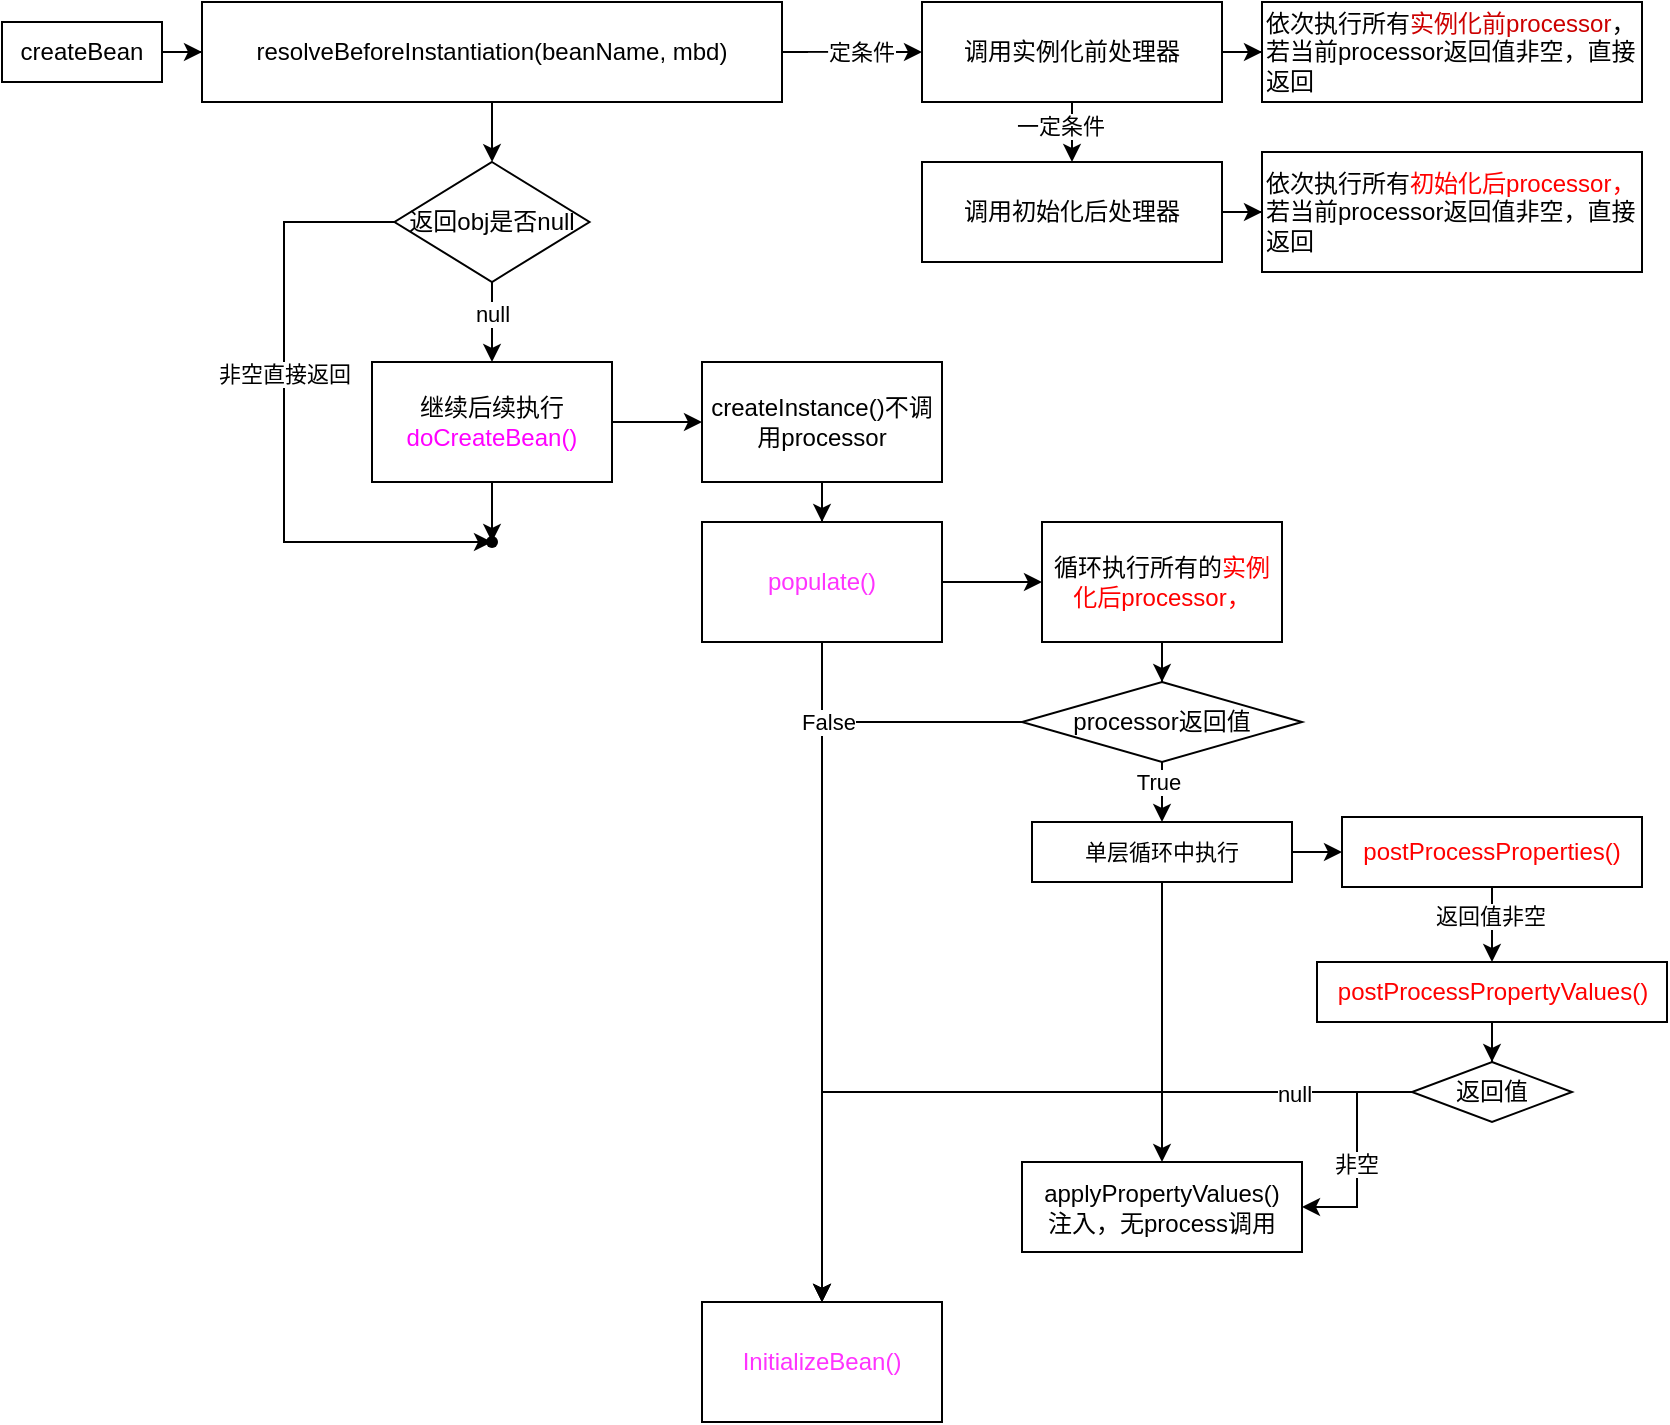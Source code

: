 <mxfile version="22.0.4" type="github">
  <diagram id="C5RBs43oDa-KdzZeNtuy" name="Page-1">
    <mxGraphModel dx="1042" dy="582" grid="1" gridSize="10" guides="1" tooltips="1" connect="1" arrows="1" fold="1" page="1" pageScale="1" pageWidth="827" pageHeight="1169" math="0" shadow="0">
      <root>
        <mxCell id="WIyWlLk6GJQsqaUBKTNV-0" />
        <mxCell id="WIyWlLk6GJQsqaUBKTNV-1" parent="WIyWlLk6GJQsqaUBKTNV-0" />
        <mxCell id="kpfPfC60SvLyRLPd567x-3" value="" style="edgeStyle=orthogonalEdgeStyle;rounded=0;orthogonalLoop=1;jettySize=auto;html=1;" edge="1" parent="WIyWlLk6GJQsqaUBKTNV-1" source="kpfPfC60SvLyRLPd567x-0" target="kpfPfC60SvLyRLPd567x-2">
          <mxGeometry relative="1" as="geometry" />
        </mxCell>
        <mxCell id="kpfPfC60SvLyRLPd567x-0" value="createBean" style="rounded=0;whiteSpace=wrap;html=1;" vertex="1" parent="WIyWlLk6GJQsqaUBKTNV-1">
          <mxGeometry x="30" y="110" width="80" height="30" as="geometry" />
        </mxCell>
        <mxCell id="kpfPfC60SvLyRLPd567x-5" value="" style="edgeStyle=orthogonalEdgeStyle;rounded=0;orthogonalLoop=1;jettySize=auto;html=1;" edge="1" parent="WIyWlLk6GJQsqaUBKTNV-1" source="kpfPfC60SvLyRLPd567x-2" target="kpfPfC60SvLyRLPd567x-4">
          <mxGeometry relative="1" as="geometry" />
        </mxCell>
        <mxCell id="kpfPfC60SvLyRLPd567x-7" value="一定条件" style="edgeLabel;html=1;align=center;verticalAlign=middle;resizable=0;points=[];" vertex="1" connectable="0" parent="kpfPfC60SvLyRLPd567x-5">
          <mxGeometry x="-0.044" relative="1" as="geometry">
            <mxPoint as="offset" />
          </mxGeometry>
        </mxCell>
        <mxCell id="kpfPfC60SvLyRLPd567x-14" value="" style="edgeStyle=orthogonalEdgeStyle;rounded=0;orthogonalLoop=1;jettySize=auto;html=1;" edge="1" parent="WIyWlLk6GJQsqaUBKTNV-1" source="kpfPfC60SvLyRLPd567x-2" target="kpfPfC60SvLyRLPd567x-13">
          <mxGeometry relative="1" as="geometry" />
        </mxCell>
        <mxCell id="kpfPfC60SvLyRLPd567x-2" value="resolveBeforeInstantiation(beanName, mbd)" style="whiteSpace=wrap;html=1;rounded=0;" vertex="1" parent="WIyWlLk6GJQsqaUBKTNV-1">
          <mxGeometry x="130" y="100" width="290" height="50" as="geometry" />
        </mxCell>
        <mxCell id="kpfPfC60SvLyRLPd567x-9" value="" style="edgeStyle=orthogonalEdgeStyle;rounded=0;orthogonalLoop=1;jettySize=auto;html=1;" edge="1" parent="WIyWlLk6GJQsqaUBKTNV-1" source="kpfPfC60SvLyRLPd567x-4" target="kpfPfC60SvLyRLPd567x-8">
          <mxGeometry relative="1" as="geometry" />
        </mxCell>
        <mxCell id="kpfPfC60SvLyRLPd567x-10" value="一定条件" style="edgeLabel;html=1;align=center;verticalAlign=middle;resizable=0;points=[];" vertex="1" connectable="0" parent="kpfPfC60SvLyRLPd567x-9">
          <mxGeometry x="-0.168" y="3" relative="1" as="geometry">
            <mxPoint x="-3" y="-7" as="offset" />
          </mxGeometry>
        </mxCell>
        <mxCell id="kpfPfC60SvLyRLPd567x-26" value="" style="edgeStyle=orthogonalEdgeStyle;rounded=0;orthogonalLoop=1;jettySize=auto;html=1;" edge="1" parent="WIyWlLk6GJQsqaUBKTNV-1" source="kpfPfC60SvLyRLPd567x-4" target="kpfPfC60SvLyRLPd567x-25">
          <mxGeometry relative="1" as="geometry" />
        </mxCell>
        <mxCell id="kpfPfC60SvLyRLPd567x-4" value="调用实例化前处理器" style="whiteSpace=wrap;html=1;rounded=0;" vertex="1" parent="WIyWlLk6GJQsqaUBKTNV-1">
          <mxGeometry x="490" y="100" width="150" height="50" as="geometry" />
        </mxCell>
        <mxCell id="kpfPfC60SvLyRLPd567x-28" value="" style="edgeStyle=orthogonalEdgeStyle;rounded=0;orthogonalLoop=1;jettySize=auto;html=1;" edge="1" parent="WIyWlLk6GJQsqaUBKTNV-1" source="kpfPfC60SvLyRLPd567x-8" target="kpfPfC60SvLyRLPd567x-27">
          <mxGeometry relative="1" as="geometry" />
        </mxCell>
        <mxCell id="kpfPfC60SvLyRLPd567x-8" value="调用初始化后处理器" style="whiteSpace=wrap;html=1;rounded=0;" vertex="1" parent="WIyWlLk6GJQsqaUBKTNV-1">
          <mxGeometry x="490" y="180" width="150" height="50" as="geometry" />
        </mxCell>
        <mxCell id="kpfPfC60SvLyRLPd567x-16" value="" style="edgeStyle=orthogonalEdgeStyle;rounded=0;orthogonalLoop=1;jettySize=auto;html=1;exitX=0.5;exitY=1;exitDx=0;exitDy=0;" edge="1" parent="WIyWlLk6GJQsqaUBKTNV-1" source="kpfPfC60SvLyRLPd567x-13" target="kpfPfC60SvLyRLPd567x-15">
          <mxGeometry relative="1" as="geometry" />
        </mxCell>
        <mxCell id="kpfPfC60SvLyRLPd567x-30" value="null" style="edgeLabel;html=1;align=center;verticalAlign=middle;resizable=0;points=[];" vertex="1" connectable="0" parent="kpfPfC60SvLyRLPd567x-16">
          <mxGeometry x="-0.217" y="5" relative="1" as="geometry">
            <mxPoint x="-5" as="offset" />
          </mxGeometry>
        </mxCell>
        <mxCell id="kpfPfC60SvLyRLPd567x-23" style="edgeStyle=orthogonalEdgeStyle;rounded=0;orthogonalLoop=1;jettySize=auto;html=1;entryX=0.21;entryY=0.338;entryDx=0;entryDy=0;entryPerimeter=0;" edge="1" parent="WIyWlLk6GJQsqaUBKTNV-1" source="kpfPfC60SvLyRLPd567x-13" target="kpfPfC60SvLyRLPd567x-21">
          <mxGeometry relative="1" as="geometry">
            <mxPoint x="170" y="410" as="targetPoint" />
            <Array as="points">
              <mxPoint x="171" y="210" />
              <mxPoint x="171" y="370" />
            </Array>
          </mxGeometry>
        </mxCell>
        <mxCell id="kpfPfC60SvLyRLPd567x-24" value="非空直接返回" style="edgeLabel;html=1;align=center;verticalAlign=middle;resizable=0;points=[];" vertex="1" connectable="0" parent="kpfPfC60SvLyRLPd567x-23">
          <mxGeometry x="-0.182" relative="1" as="geometry">
            <mxPoint as="offset" />
          </mxGeometry>
        </mxCell>
        <mxCell id="kpfPfC60SvLyRLPd567x-13" value="返回obj是否null" style="rhombus;whiteSpace=wrap;html=1;rounded=0;" vertex="1" parent="WIyWlLk6GJQsqaUBKTNV-1">
          <mxGeometry x="226.25" y="180" width="97.5" height="60" as="geometry" />
        </mxCell>
        <mxCell id="kpfPfC60SvLyRLPd567x-22" value="" style="edgeStyle=orthogonalEdgeStyle;rounded=0;orthogonalLoop=1;jettySize=auto;html=1;" edge="1" parent="WIyWlLk6GJQsqaUBKTNV-1" source="kpfPfC60SvLyRLPd567x-15" target="kpfPfC60SvLyRLPd567x-21">
          <mxGeometry relative="1" as="geometry" />
        </mxCell>
        <mxCell id="kpfPfC60SvLyRLPd567x-32" value="" style="edgeStyle=orthogonalEdgeStyle;rounded=0;orthogonalLoop=1;jettySize=auto;html=1;" edge="1" parent="WIyWlLk6GJQsqaUBKTNV-1" source="kpfPfC60SvLyRLPd567x-15" target="kpfPfC60SvLyRLPd567x-31">
          <mxGeometry relative="1" as="geometry" />
        </mxCell>
        <mxCell id="kpfPfC60SvLyRLPd567x-15" value="继续后续执行&lt;font color=&quot;#ff00ff&quot;&gt;doCreateBean()&lt;/font&gt;" style="whiteSpace=wrap;html=1;rounded=0;" vertex="1" parent="WIyWlLk6GJQsqaUBKTNV-1">
          <mxGeometry x="215" y="280" width="120" height="60" as="geometry" />
        </mxCell>
        <mxCell id="kpfPfC60SvLyRLPd567x-21" value="" style="shape=waypoint;sketch=0;size=6;pointerEvents=1;points=[];fillColor=default;resizable=0;rotatable=0;perimeter=centerPerimeter;snapToPoint=1;rounded=0;" vertex="1" parent="WIyWlLk6GJQsqaUBKTNV-1">
          <mxGeometry x="265" y="360" width="20" height="20" as="geometry" />
        </mxCell>
        <mxCell id="kpfPfC60SvLyRLPd567x-25" value="依次执行所有&lt;font color=&quot;#cc0000&quot;&gt;实例化前processor&lt;/font&gt;，&lt;br&gt;若当前processor返回值非空，直接返回" style="whiteSpace=wrap;html=1;rounded=0;align=left;" vertex="1" parent="WIyWlLk6GJQsqaUBKTNV-1">
          <mxGeometry x="660" y="100" width="190" height="50" as="geometry" />
        </mxCell>
        <mxCell id="kpfPfC60SvLyRLPd567x-27" value="依次执行所有&lt;font color=&quot;#ff0000&quot;&gt;初始化后processor，&lt;/font&gt;&lt;br style=&quot;border-color: var(--border-color);&quot;&gt;若当前processor返回值非空，直接返回" style="whiteSpace=wrap;html=1;rounded=0;align=left;" vertex="1" parent="WIyWlLk6GJQsqaUBKTNV-1">
          <mxGeometry x="660" y="175" width="190" height="60" as="geometry" />
        </mxCell>
        <mxCell id="kpfPfC60SvLyRLPd567x-34" value="" style="edgeStyle=orthogonalEdgeStyle;rounded=0;orthogonalLoop=1;jettySize=auto;html=1;" edge="1" parent="WIyWlLk6GJQsqaUBKTNV-1" source="kpfPfC60SvLyRLPd567x-31" target="kpfPfC60SvLyRLPd567x-33">
          <mxGeometry relative="1" as="geometry" />
        </mxCell>
        <mxCell id="kpfPfC60SvLyRLPd567x-31" value="createInstance()不调用processor" style="whiteSpace=wrap;html=1;rounded=0;" vertex="1" parent="WIyWlLk6GJQsqaUBKTNV-1">
          <mxGeometry x="380" y="280" width="120" height="60" as="geometry" />
        </mxCell>
        <mxCell id="kpfPfC60SvLyRLPd567x-36" value="" style="edgeStyle=orthogonalEdgeStyle;rounded=0;orthogonalLoop=1;jettySize=auto;html=1;" edge="1" parent="WIyWlLk6GJQsqaUBKTNV-1" source="kpfPfC60SvLyRLPd567x-33" target="kpfPfC60SvLyRLPd567x-35">
          <mxGeometry relative="1" as="geometry" />
        </mxCell>
        <mxCell id="kpfPfC60SvLyRLPd567x-40" value="" style="edgeStyle=orthogonalEdgeStyle;rounded=0;orthogonalLoop=1;jettySize=auto;html=1;" edge="1" parent="WIyWlLk6GJQsqaUBKTNV-1" source="kpfPfC60SvLyRLPd567x-33" target="kpfPfC60SvLyRLPd567x-39">
          <mxGeometry relative="1" as="geometry" />
        </mxCell>
        <mxCell id="kpfPfC60SvLyRLPd567x-33" value="&lt;font color=&quot;#ff33ff&quot;&gt;populate()&lt;/font&gt;" style="whiteSpace=wrap;html=1;rounded=0;" vertex="1" parent="WIyWlLk6GJQsqaUBKTNV-1">
          <mxGeometry x="380" y="360" width="120" height="60" as="geometry" />
        </mxCell>
        <mxCell id="kpfPfC60SvLyRLPd567x-38" value="" style="edgeStyle=orthogonalEdgeStyle;rounded=0;orthogonalLoop=1;jettySize=auto;html=1;" edge="1" parent="WIyWlLk6GJQsqaUBKTNV-1" source="kpfPfC60SvLyRLPd567x-35" target="kpfPfC60SvLyRLPd567x-37">
          <mxGeometry relative="1" as="geometry" />
        </mxCell>
        <mxCell id="kpfPfC60SvLyRLPd567x-35" value="循环执行所有的&lt;font color=&quot;#ff0000&quot;&gt;实例化后processor，&lt;/font&gt;" style="whiteSpace=wrap;html=1;rounded=0;" vertex="1" parent="WIyWlLk6GJQsqaUBKTNV-1">
          <mxGeometry x="550" y="360" width="120" height="60" as="geometry" />
        </mxCell>
        <mxCell id="kpfPfC60SvLyRLPd567x-41" style="edgeStyle=orthogonalEdgeStyle;rounded=0;orthogonalLoop=1;jettySize=auto;html=1;entryX=0.5;entryY=0;entryDx=0;entryDy=0;" edge="1" parent="WIyWlLk6GJQsqaUBKTNV-1" source="kpfPfC60SvLyRLPd567x-37" target="kpfPfC60SvLyRLPd567x-39">
          <mxGeometry relative="1" as="geometry" />
        </mxCell>
        <mxCell id="kpfPfC60SvLyRLPd567x-42" value="False" style="edgeLabel;html=1;align=center;verticalAlign=middle;resizable=0;points=[];" vertex="1" connectable="0" parent="kpfPfC60SvLyRLPd567x-41">
          <mxGeometry x="-0.486" y="3" relative="1" as="geometry">
            <mxPoint as="offset" />
          </mxGeometry>
        </mxCell>
        <mxCell id="kpfPfC60SvLyRLPd567x-47" style="edgeStyle=orthogonalEdgeStyle;rounded=0;orthogonalLoop=1;jettySize=auto;html=1;entryX=0.5;entryY=0;entryDx=0;entryDy=0;" edge="1" parent="WIyWlLk6GJQsqaUBKTNV-1" source="kpfPfC60SvLyRLPd567x-37" target="kpfPfC60SvLyRLPd567x-45">
          <mxGeometry relative="1" as="geometry" />
        </mxCell>
        <mxCell id="kpfPfC60SvLyRLPd567x-48" value="True" style="edgeLabel;html=1;align=center;verticalAlign=middle;resizable=0;points=[];" vertex="1" connectable="0" parent="kpfPfC60SvLyRLPd567x-47">
          <mxGeometry x="-0.616" y="-2" relative="1" as="geometry">
            <mxPoint as="offset" />
          </mxGeometry>
        </mxCell>
        <mxCell id="kpfPfC60SvLyRLPd567x-37" value="processor返回值" style="rhombus;whiteSpace=wrap;html=1;rounded=0;" vertex="1" parent="WIyWlLk6GJQsqaUBKTNV-1">
          <mxGeometry x="540" y="440" width="140" height="40" as="geometry" />
        </mxCell>
        <mxCell id="kpfPfC60SvLyRLPd567x-39" value="&lt;font color=&quot;#ff33ff&quot;&gt;InitializeBean()&lt;/font&gt;" style="whiteSpace=wrap;html=1;rounded=0;" vertex="1" parent="WIyWlLk6GJQsqaUBKTNV-1">
          <mxGeometry x="380" y="750" width="120" height="60" as="geometry" />
        </mxCell>
        <mxCell id="kpfPfC60SvLyRLPd567x-50" value="" style="edgeStyle=orthogonalEdgeStyle;rounded=0;orthogonalLoop=1;jettySize=auto;html=1;" edge="1" parent="WIyWlLk6GJQsqaUBKTNV-1" source="kpfPfC60SvLyRLPd567x-45" target="kpfPfC60SvLyRLPd567x-49">
          <mxGeometry relative="1" as="geometry" />
        </mxCell>
        <mxCell id="kpfPfC60SvLyRLPd567x-56" value="" style="edgeStyle=orthogonalEdgeStyle;rounded=0;orthogonalLoop=1;jettySize=auto;html=1;" edge="1" parent="WIyWlLk6GJQsqaUBKTNV-1" source="kpfPfC60SvLyRLPd567x-45" target="kpfPfC60SvLyRLPd567x-55">
          <mxGeometry relative="1" as="geometry" />
        </mxCell>
        <mxCell id="kpfPfC60SvLyRLPd567x-45" value="&lt;font style=&quot;font-size: 11px;&quot;&gt;单层循环中执行&lt;br&gt;&lt;/font&gt;" style="whiteSpace=wrap;html=1;rounded=0;" vertex="1" parent="WIyWlLk6GJQsqaUBKTNV-1">
          <mxGeometry x="545" y="510" width="130" height="30" as="geometry" />
        </mxCell>
        <mxCell id="kpfPfC60SvLyRLPd567x-52" value="" style="edgeStyle=orthogonalEdgeStyle;rounded=0;orthogonalLoop=1;jettySize=auto;html=1;" edge="1" parent="WIyWlLk6GJQsqaUBKTNV-1" source="kpfPfC60SvLyRLPd567x-49" target="kpfPfC60SvLyRLPd567x-51">
          <mxGeometry relative="1" as="geometry" />
        </mxCell>
        <mxCell id="kpfPfC60SvLyRLPd567x-53" value="返回值非空" style="edgeLabel;html=1;align=center;verticalAlign=middle;resizable=0;points=[];" vertex="1" connectable="0" parent="kpfPfC60SvLyRLPd567x-52">
          <mxGeometry x="-0.318" y="-1" relative="1" as="geometry">
            <mxPoint as="offset" />
          </mxGeometry>
        </mxCell>
        <mxCell id="kpfPfC60SvLyRLPd567x-49" value="&lt;font color=&quot;#ff0000&quot;&gt;postProcessProperties()&lt;/font&gt;" style="whiteSpace=wrap;html=1;rounded=0;" vertex="1" parent="WIyWlLk6GJQsqaUBKTNV-1">
          <mxGeometry x="700" y="507.5" width="150" height="35" as="geometry" />
        </mxCell>
        <mxCell id="kpfPfC60SvLyRLPd567x-58" value="" style="edgeStyle=orthogonalEdgeStyle;rounded=0;orthogonalLoop=1;jettySize=auto;html=1;" edge="1" parent="WIyWlLk6GJQsqaUBKTNV-1" source="kpfPfC60SvLyRLPd567x-51" target="kpfPfC60SvLyRLPd567x-57">
          <mxGeometry relative="1" as="geometry" />
        </mxCell>
        <mxCell id="kpfPfC60SvLyRLPd567x-51" value="&lt;font color=&quot;#ff0000&quot;&gt;postProcessPropertyValues()&lt;/font&gt;" style="whiteSpace=wrap;html=1;rounded=0;" vertex="1" parent="WIyWlLk6GJQsqaUBKTNV-1">
          <mxGeometry x="687.5" y="580" width="175" height="30" as="geometry" />
        </mxCell>
        <mxCell id="kpfPfC60SvLyRLPd567x-55" value="applyPropertyValues()&lt;br&gt;注入，无process调用" style="whiteSpace=wrap;html=1;rounded=0;" vertex="1" parent="WIyWlLk6GJQsqaUBKTNV-1">
          <mxGeometry x="540" y="680" width="140" height="45" as="geometry" />
        </mxCell>
        <mxCell id="kpfPfC60SvLyRLPd567x-59" value="" style="edgeStyle=orthogonalEdgeStyle;rounded=0;orthogonalLoop=1;jettySize=auto;html=1;entryX=0.5;entryY=0;entryDx=0;entryDy=0;" edge="1" parent="WIyWlLk6GJQsqaUBKTNV-1" source="kpfPfC60SvLyRLPd567x-57" target="kpfPfC60SvLyRLPd567x-39">
          <mxGeometry relative="1" as="geometry">
            <mxPoint x="440" y="740" as="targetPoint" />
          </mxGeometry>
        </mxCell>
        <mxCell id="kpfPfC60SvLyRLPd567x-61" value="null" style="edgeLabel;html=1;align=center;verticalAlign=middle;resizable=0;points=[];" vertex="1" connectable="0" parent="kpfPfC60SvLyRLPd567x-59">
          <mxGeometry x="-0.702" y="1" relative="1" as="geometry">
            <mxPoint as="offset" />
          </mxGeometry>
        </mxCell>
        <mxCell id="kpfPfC60SvLyRLPd567x-62" style="edgeStyle=orthogonalEdgeStyle;rounded=0;orthogonalLoop=1;jettySize=auto;html=1;entryX=1;entryY=0.5;entryDx=0;entryDy=0;" edge="1" parent="WIyWlLk6GJQsqaUBKTNV-1" source="kpfPfC60SvLyRLPd567x-57" target="kpfPfC60SvLyRLPd567x-55">
          <mxGeometry relative="1" as="geometry" />
        </mxCell>
        <mxCell id="kpfPfC60SvLyRLPd567x-63" value="非空" style="edgeLabel;html=1;align=center;verticalAlign=middle;resizable=0;points=[];" vertex="1" connectable="0" parent="kpfPfC60SvLyRLPd567x-62">
          <mxGeometry x="0.102" y="-1" relative="1" as="geometry">
            <mxPoint y="1" as="offset" />
          </mxGeometry>
        </mxCell>
        <mxCell id="kpfPfC60SvLyRLPd567x-57" value="返回值" style="rhombus;whiteSpace=wrap;html=1;rounded=0;" vertex="1" parent="WIyWlLk6GJQsqaUBKTNV-1">
          <mxGeometry x="735" y="630" width="80" height="30" as="geometry" />
        </mxCell>
      </root>
    </mxGraphModel>
  </diagram>
</mxfile>
